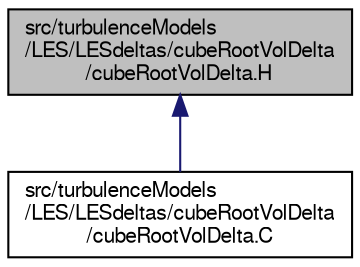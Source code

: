 digraph "src/turbulenceModels/LES/LESdeltas/cubeRootVolDelta/cubeRootVolDelta.H"
{
  bgcolor="transparent";
  edge [fontname="FreeSans",fontsize="10",labelfontname="FreeSans",labelfontsize="10"];
  node [fontname="FreeSans",fontsize="10",shape=record];
  Node2 [label="src/turbulenceModels\l/LES/LESdeltas/cubeRootVolDelta\l/cubeRootVolDelta.H",height=0.2,width=0.4,color="black", fillcolor="grey75", style="filled", fontcolor="black"];
  Node2 -> Node3 [dir="back",color="midnightblue",fontsize="10",style="solid",fontname="FreeSans"];
  Node3 [label="src/turbulenceModels\l/LES/LESdeltas/cubeRootVolDelta\l/cubeRootVolDelta.C",height=0.2,width=0.4,color="black",URL="$a40454.html"];
}
